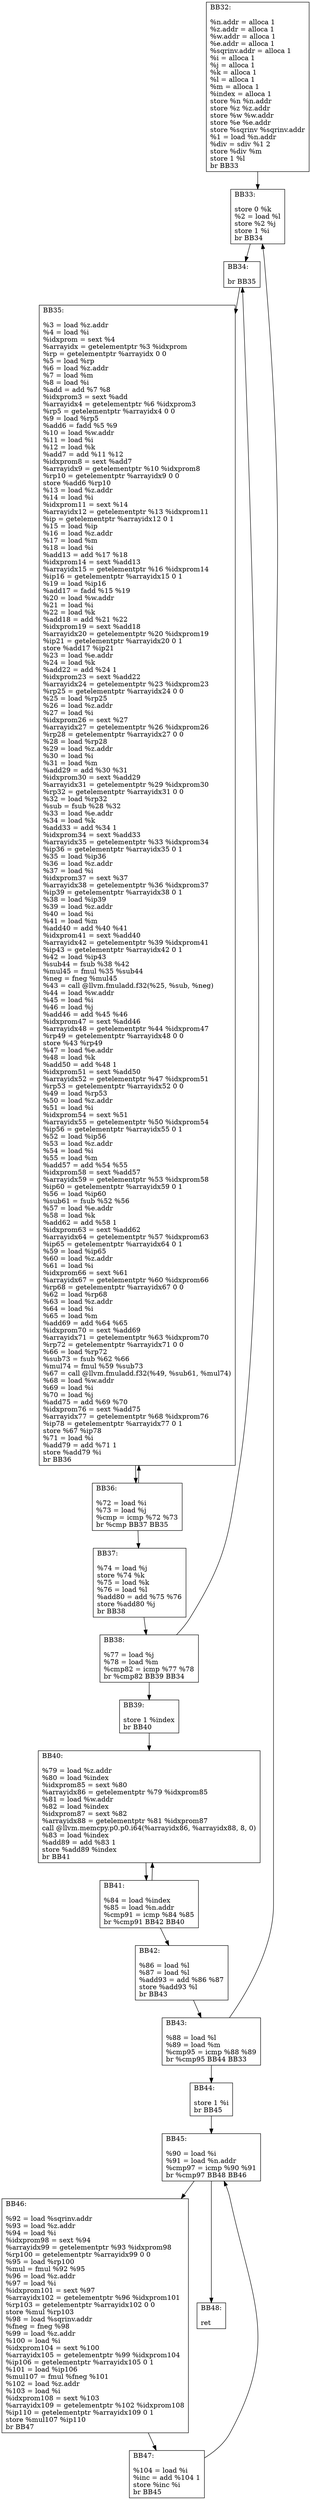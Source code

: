 digraph "CFG for 'Fft' function" {
BB32 [shape=record, label="{BB32:\l\l
%n.addr = alloca 1\l
%z.addr = alloca 1\l
%w.addr = alloca 1\l
%e.addr = alloca 1\l
%sqrinv.addr = alloca 1\l
%i = alloca 1\l
%j = alloca 1\l
%k = alloca 1\l
%l = alloca 1\l
%m = alloca 1\l
%index = alloca 1\l
store %n %n.addr\l
store %z %z.addr\l
store %w %w.addr\l
store %e %e.addr\l
store %sqrinv %sqrinv.addr\l
%1 = load %n.addr\l
%div = sdiv %1 2\l
store %div %m\l
store 1 %l\l
br BB33\l
}"];
BB32 -> BB33
BB33 [shape=record, label="{BB33:\l\l
store 0 %k\l
%2 = load %l\l
store %2 %j\l
store 1 %i\l
br BB34\l
}"];
BB33 -> BB34
BB34 [shape=record, label="{BB34:\l\l
br BB35\l
}"];
BB34 -> BB35
BB35 [shape=record, label="{BB35:\l\l
%3 = load %z.addr\l
%4 = load %i\l
%idxprom = sext %4\l
%arrayidx = getelementptr %3 %idxprom\l
%rp = getelementptr %arrayidx 0 0\l
%5 = load %rp\l
%6 = load %z.addr\l
%7 = load %m\l
%8 = load %i\l
%add = add %7 %8\l
%idxprom3 = sext %add\l
%arrayidx4 = getelementptr %6 %idxprom3\l
%rp5 = getelementptr %arrayidx4 0 0\l
%9 = load %rp5\l
%add6 = fadd %5 %9\l
%10 = load %w.addr\l
%11 = load %i\l
%12 = load %k\l
%add7 = add %11 %12\l
%idxprom8 = sext %add7\l
%arrayidx9 = getelementptr %10 %idxprom8\l
%rp10 = getelementptr %arrayidx9 0 0\l
store %add6 %rp10\l
%13 = load %z.addr\l
%14 = load %i\l
%idxprom11 = sext %14\l
%arrayidx12 = getelementptr %13 %idxprom11\l
%ip = getelementptr %arrayidx12 0 1\l
%15 = load %ip\l
%16 = load %z.addr\l
%17 = load %m\l
%18 = load %i\l
%add13 = add %17 %18\l
%idxprom14 = sext %add13\l
%arrayidx15 = getelementptr %16 %idxprom14\l
%ip16 = getelementptr %arrayidx15 0 1\l
%19 = load %ip16\l
%add17 = fadd %15 %19\l
%20 = load %w.addr\l
%21 = load %i\l
%22 = load %k\l
%add18 = add %21 %22\l
%idxprom19 = sext %add18\l
%arrayidx20 = getelementptr %20 %idxprom19\l
%ip21 = getelementptr %arrayidx20 0 1\l
store %add17 %ip21\l
%23 = load %e.addr\l
%24 = load %k\l
%add22 = add %24 1\l
%idxprom23 = sext %add22\l
%arrayidx24 = getelementptr %23 %idxprom23\l
%rp25 = getelementptr %arrayidx24 0 0\l
%25 = load %rp25\l
%26 = load %z.addr\l
%27 = load %i\l
%idxprom26 = sext %27\l
%arrayidx27 = getelementptr %26 %idxprom26\l
%rp28 = getelementptr %arrayidx27 0 0\l
%28 = load %rp28\l
%29 = load %z.addr\l
%30 = load %i\l
%31 = load %m\l
%add29 = add %30 %31\l
%idxprom30 = sext %add29\l
%arrayidx31 = getelementptr %29 %idxprom30\l
%rp32 = getelementptr %arrayidx31 0 0\l
%32 = load %rp32\l
%sub = fsub %28 %32\l
%33 = load %e.addr\l
%34 = load %k\l
%add33 = add %34 1\l
%idxprom34 = sext %add33\l
%arrayidx35 = getelementptr %33 %idxprom34\l
%ip36 = getelementptr %arrayidx35 0 1\l
%35 = load %ip36\l
%36 = load %z.addr\l
%37 = load %i\l
%idxprom37 = sext %37\l
%arrayidx38 = getelementptr %36 %idxprom37\l
%ip39 = getelementptr %arrayidx38 0 1\l
%38 = load %ip39\l
%39 = load %z.addr\l
%40 = load %i\l
%41 = load %m\l
%add40 = add %40 %41\l
%idxprom41 = sext %add40\l
%arrayidx42 = getelementptr %39 %idxprom41\l
%ip43 = getelementptr %arrayidx42 0 1\l
%42 = load %ip43\l
%sub44 = fsub %38 %42\l
%mul45 = fmul %35 %sub44\l
%neg = fneg %mul45\l
%43 = call @llvm.fmuladd.f32(%25, %sub, %neg)\l%44 = load %w.addr\l
%45 = load %i\l
%46 = load %j\l
%add46 = add %45 %46\l
%idxprom47 = sext %add46\l
%arrayidx48 = getelementptr %44 %idxprom47\l
%rp49 = getelementptr %arrayidx48 0 0\l
store %43 %rp49\l
%47 = load %e.addr\l
%48 = load %k\l
%add50 = add %48 1\l
%idxprom51 = sext %add50\l
%arrayidx52 = getelementptr %47 %idxprom51\l
%rp53 = getelementptr %arrayidx52 0 0\l
%49 = load %rp53\l
%50 = load %z.addr\l
%51 = load %i\l
%idxprom54 = sext %51\l
%arrayidx55 = getelementptr %50 %idxprom54\l
%ip56 = getelementptr %arrayidx55 0 1\l
%52 = load %ip56\l
%53 = load %z.addr\l
%54 = load %i\l
%55 = load %m\l
%add57 = add %54 %55\l
%idxprom58 = sext %add57\l
%arrayidx59 = getelementptr %53 %idxprom58\l
%ip60 = getelementptr %arrayidx59 0 1\l
%56 = load %ip60\l
%sub61 = fsub %52 %56\l
%57 = load %e.addr\l
%58 = load %k\l
%add62 = add %58 1\l
%idxprom63 = sext %add62\l
%arrayidx64 = getelementptr %57 %idxprom63\l
%ip65 = getelementptr %arrayidx64 0 1\l
%59 = load %ip65\l
%60 = load %z.addr\l
%61 = load %i\l
%idxprom66 = sext %61\l
%arrayidx67 = getelementptr %60 %idxprom66\l
%rp68 = getelementptr %arrayidx67 0 0\l
%62 = load %rp68\l
%63 = load %z.addr\l
%64 = load %i\l
%65 = load %m\l
%add69 = add %64 %65\l
%idxprom70 = sext %add69\l
%arrayidx71 = getelementptr %63 %idxprom70\l
%rp72 = getelementptr %arrayidx71 0 0\l
%66 = load %rp72\l
%sub73 = fsub %62 %66\l
%mul74 = fmul %59 %sub73\l
%67 = call @llvm.fmuladd.f32(%49, %sub61, %mul74)\l%68 = load %w.addr\l
%69 = load %i\l
%70 = load %j\l
%add75 = add %69 %70\l
%idxprom76 = sext %add75\l
%arrayidx77 = getelementptr %68 %idxprom76\l
%ip78 = getelementptr %arrayidx77 0 1\l
store %67 %ip78\l
%71 = load %i\l
%add79 = add %71 1\l
store %add79 %i\l
br BB36\l
}"];
BB35 -> BB36
BB36 [shape=record, label="{BB36:\l\l
%72 = load %i\l
%73 = load %j\l
%cmp = icmp %72 %73\l
br %cmp BB37 BB35\l
}"];
BB36 -> BB35
BB36 -> BB37
BB37 [shape=record, label="{BB37:\l\l
%74 = load %j\l
store %74 %k\l
%75 = load %k\l
%76 = load %l\l
%add80 = add %75 %76\l
store %add80 %j\l
br BB38\l
}"];
BB37 -> BB38
BB38 [shape=record, label="{BB38:\l\l
%77 = load %j\l
%78 = load %m\l
%cmp82 = icmp %77 %78\l
br %cmp82 BB39 BB34\l
}"];
BB38 -> BB34
BB38 -> BB39
BB39 [shape=record, label="{BB39:\l\l
store 1 %index\l
br BB40\l
}"];
BB39 -> BB40
BB40 [shape=record, label="{BB40:\l\l
%79 = load %z.addr\l
%80 = load %index\l
%idxprom85 = sext %80\l
%arrayidx86 = getelementptr %79 %idxprom85\l
%81 = load %w.addr\l
%82 = load %index\l
%idxprom87 = sext %82\l
%arrayidx88 = getelementptr %81 %idxprom87\l
call @llvm.memcpy.p0.p0.i64(%arrayidx86, %arrayidx88, 8, 0)\l%83 = load %index\l
%add89 = add %83 1\l
store %add89 %index\l
br BB41\l
}"];
BB40 -> BB41
BB41 [shape=record, label="{BB41:\l\l
%84 = load %index\l
%85 = load %n.addr\l
%cmp91 = icmp %84 %85\l
br %cmp91 BB42 BB40\l
}"];
BB41 -> BB40
BB41 -> BB42
BB42 [shape=record, label="{BB42:\l\l
%86 = load %l\l
%87 = load %l\l
%add93 = add %86 %87\l
store %add93 %l\l
br BB43\l
}"];
BB42 -> BB43
BB43 [shape=record, label="{BB43:\l\l
%88 = load %l\l
%89 = load %m\l
%cmp95 = icmp %88 %89\l
br %cmp95 BB44 BB33\l
}"];
BB43 -> BB33
BB43 -> BB44
BB44 [shape=record, label="{BB44:\l\l
store 1 %i\l
br BB45\l
}"];
BB44 -> BB45
BB45 [shape=record, label="{BB45:\l\l
%90 = load %i\l
%91 = load %n.addr\l
%cmp97 = icmp %90 %91\l
br %cmp97 BB48 BB46\l
}"];
BB45 -> BB46
BB45 -> BB48
BB46 [shape=record, label="{BB46:\l\l
%92 = load %sqrinv.addr\l
%93 = load %z.addr\l
%94 = load %i\l
%idxprom98 = sext %94\l
%arrayidx99 = getelementptr %93 %idxprom98\l
%rp100 = getelementptr %arrayidx99 0 0\l
%95 = load %rp100\l
%mul = fmul %92 %95\l
%96 = load %z.addr\l
%97 = load %i\l
%idxprom101 = sext %97\l
%arrayidx102 = getelementptr %96 %idxprom101\l
%rp103 = getelementptr %arrayidx102 0 0\l
store %mul %rp103\l
%98 = load %sqrinv.addr\l
%fneg = fneg %98\l
%99 = load %z.addr\l
%100 = load %i\l
%idxprom104 = sext %100\l
%arrayidx105 = getelementptr %99 %idxprom104\l
%ip106 = getelementptr %arrayidx105 0 1\l
%101 = load %ip106\l
%mul107 = fmul %fneg %101\l
%102 = load %z.addr\l
%103 = load %i\l
%idxprom108 = sext %103\l
%arrayidx109 = getelementptr %102 %idxprom108\l
%ip110 = getelementptr %arrayidx109 0 1\l
store %mul107 %ip110\l
br BB47\l
}"];
BB46 -> BB47
BB47 [shape=record, label="{BB47:\l\l
%104 = load %i\l
%inc = add %104 1\l
store %inc %i\l
br BB45\l
}"];
BB47 -> BB45
BB48 [shape=record, label="{BB48:\l\l
ret\l
}"];
}
